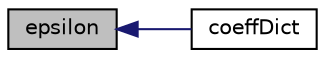 digraph "epsilon"
{
  bgcolor="transparent";
  edge [fontname="Helvetica",fontsize="10",labelfontname="Helvetica",labelfontsize="10"];
  node [fontname="Helvetica",fontsize="10",shape=record];
  rankdir="LR";
  Node665 [label="epsilon",height=0.2,width=0.4,color="black", fillcolor="grey75", style="filled", fontcolor="black"];
  Node665 -> Node666 [dir="back",color="midnightblue",fontsize="10",style="solid",fontname="Helvetica"];
  Node666 [label="coeffDict",height=0.2,width=0.4,color="black",URL="$a32193.html#a200eb13d75fb73a9827b5f5c754e027f",tooltip="Const access to the coefficients dictionary. "];
}

